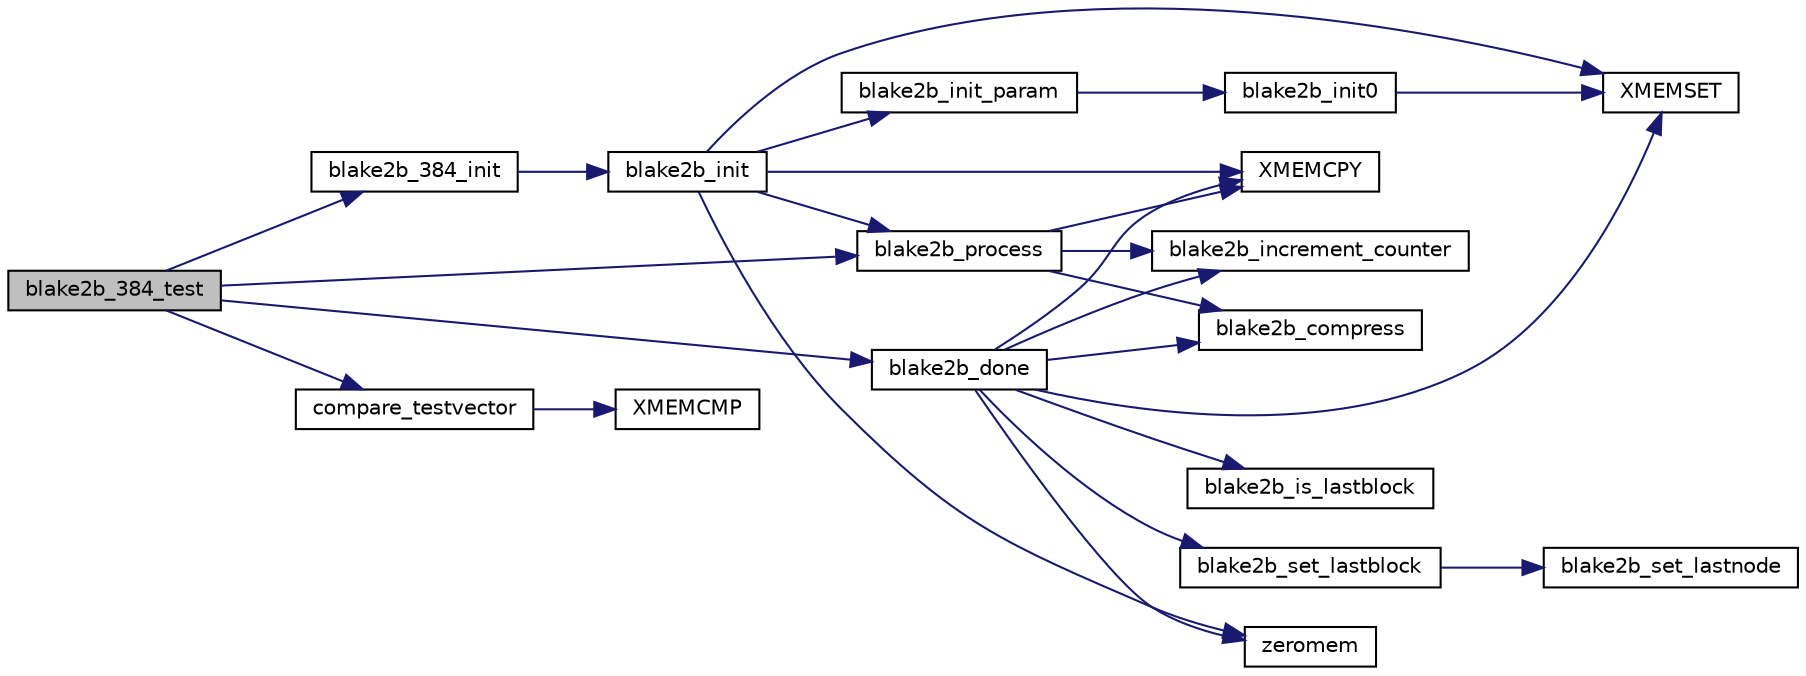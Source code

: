 digraph "blake2b_384_test"
{
 // LATEX_PDF_SIZE
  edge [fontname="Helvetica",fontsize="10",labelfontname="Helvetica",labelfontsize="10"];
  node [fontname="Helvetica",fontsize="10",shape=record];
  rankdir="LR";
  Node72 [label="blake2b_384_test",height=0.2,width=0.4,color="black", fillcolor="grey75", style="filled", fontcolor="black",tooltip="Self-test the hash."];
  Node72 -> Node73 [color="midnightblue",fontsize="10",style="solid",fontname="Helvetica"];
  Node73 [label="blake2b_384_init",height=0.2,width=0.4,color="black", fillcolor="white", style="filled",URL="$blake2b_8c.html#a95985494dcd2c6b0106b3f15499ccf42",tooltip="Initialize the hash state."];
  Node73 -> Node74 [color="midnightblue",fontsize="10",style="solid",fontname="Helvetica"];
  Node74 [label="blake2b_init",height=0.2,width=0.4,color="black", fillcolor="white", style="filled",URL="$blake2b_8c.html#a1f07c7dccb6eb40dfd3c86314c103174",tooltip="Initialize the hash/MAC state."];
  Node74 -> Node75 [color="midnightblue",fontsize="10",style="solid",fontname="Helvetica"];
  Node75 [label="XMEMSET",height=0.2,width=0.4,color="black", fillcolor="white", style="filled",URL="$tomcrypt__cfg_8h.html#aa3c34a6f6c61de7da9258b5a30e32c2f",tooltip=" "];
  Node74 -> Node76 [color="midnightblue",fontsize="10",style="solid",fontname="Helvetica"];
  Node76 [label="blake2b_init_param",height=0.2,width=0.4,color="black", fillcolor="white", style="filled",URL="$blake2b_8c.html#a64470e489de75554d8cc26b523992cc7",tooltip=" "];
  Node76 -> Node77 [color="midnightblue",fontsize="10",style="solid",fontname="Helvetica"];
  Node77 [label="blake2b_init0",height=0.2,width=0.4,color="black", fillcolor="white", style="filled",URL="$blake2b_8c.html#aea54854ea5c46155d7aac4d3e8688a7d",tooltip=" "];
  Node77 -> Node75 [color="midnightblue",fontsize="10",style="solid",fontname="Helvetica"];
  Node74 -> Node78 [color="midnightblue",fontsize="10",style="solid",fontname="Helvetica"];
  Node78 [label="XMEMCPY",height=0.2,width=0.4,color="black", fillcolor="white", style="filled",URL="$tomcrypt__cfg_8h.html#a7691dd48d60d5fc6daf2fa7ec4c55e12",tooltip=" "];
  Node74 -> Node79 [color="midnightblue",fontsize="10",style="solid",fontname="Helvetica"];
  Node79 [label="blake2b_process",height=0.2,width=0.4,color="black", fillcolor="white", style="filled",URL="$blake2b_8c.html#abba3140d3bca5aaf1130479604e26580",tooltip="Process a block of memory through the hash."];
  Node79 -> Node78 [color="midnightblue",fontsize="10",style="solid",fontname="Helvetica"];
  Node79 -> Node80 [color="midnightblue",fontsize="10",style="solid",fontname="Helvetica"];
  Node80 [label="blake2b_increment_counter",height=0.2,width=0.4,color="black", fillcolor="white", style="filled",URL="$blake2b_8c.html#a01eb5e19a85d78ffe547b9a828fa8c6f",tooltip=" "];
  Node79 -> Node81 [color="midnightblue",fontsize="10",style="solid",fontname="Helvetica"];
  Node81 [label="blake2b_compress",height=0.2,width=0.4,color="black", fillcolor="white", style="filled",URL="$blake2b_8c.html#aa9f990b9af0db6ace2de60269129214e",tooltip=" "];
  Node74 -> Node82 [color="midnightblue",fontsize="10",style="solid",fontname="Helvetica"];
  Node82 [label="zeromem",height=0.2,width=0.4,color="black", fillcolor="white", style="filled",URL="$tomcrypt__misc_8h.html#a63b6e188713790263bfd3612fe8b398f",tooltip="Zero a block of memory."];
  Node72 -> Node83 [color="midnightblue",fontsize="10",style="solid",fontname="Helvetica"];
  Node83 [label="blake2b_done",height=0.2,width=0.4,color="black", fillcolor="white", style="filled",URL="$blake2b_8c.html#a0f0734cf05cdaa86e4658738c06653c2",tooltip="Terminate the hash to get the digest."];
  Node83 -> Node84 [color="midnightblue",fontsize="10",style="solid",fontname="Helvetica"];
  Node84 [label="blake2b_is_lastblock",height=0.2,width=0.4,color="black", fillcolor="white", style="filled",URL="$blake2b_8c.html#a91439516618cfb2e295b99ba65b0bf84",tooltip=" "];
  Node83 -> Node80 [color="midnightblue",fontsize="10",style="solid",fontname="Helvetica"];
  Node83 -> Node85 [color="midnightblue",fontsize="10",style="solid",fontname="Helvetica"];
  Node85 [label="blake2b_set_lastblock",height=0.2,width=0.4,color="black", fillcolor="white", style="filled",URL="$blake2b_8c.html#a708b739af8a84facdea8e166a98d4dd4",tooltip=" "];
  Node85 -> Node86 [color="midnightblue",fontsize="10",style="solid",fontname="Helvetica"];
  Node86 [label="blake2b_set_lastnode",height=0.2,width=0.4,color="black", fillcolor="white", style="filled",URL="$blake2b_8c.html#a32ba77762f4bbc20bd05491e14bf7dc3",tooltip=" "];
  Node83 -> Node75 [color="midnightblue",fontsize="10",style="solid",fontname="Helvetica"];
  Node83 -> Node81 [color="midnightblue",fontsize="10",style="solid",fontname="Helvetica"];
  Node83 -> Node78 [color="midnightblue",fontsize="10",style="solid",fontname="Helvetica"];
  Node83 -> Node82 [color="midnightblue",fontsize="10",style="solid",fontname="Helvetica"];
  Node72 -> Node79 [color="midnightblue",fontsize="10",style="solid",fontname="Helvetica"];
  Node72 -> Node87 [color="midnightblue",fontsize="10",style="solid",fontname="Helvetica"];
  Node87 [label="compare_testvector",height=0.2,width=0.4,color="black", fillcolor="white", style="filled",URL="$tomcrypt__misc_8h.html#a7764a7f27897c6182335752df00b5f8e",tooltip="Compare two test-vectors."];
  Node87 -> Node88 [color="midnightblue",fontsize="10",style="solid",fontname="Helvetica"];
  Node88 [label="XMEMCMP",height=0.2,width=0.4,color="black", fillcolor="white", style="filled",URL="$tomcrypt__cfg_8h.html#a372b974ec0ac07abcd55297554fe540f",tooltip=" "];
}
